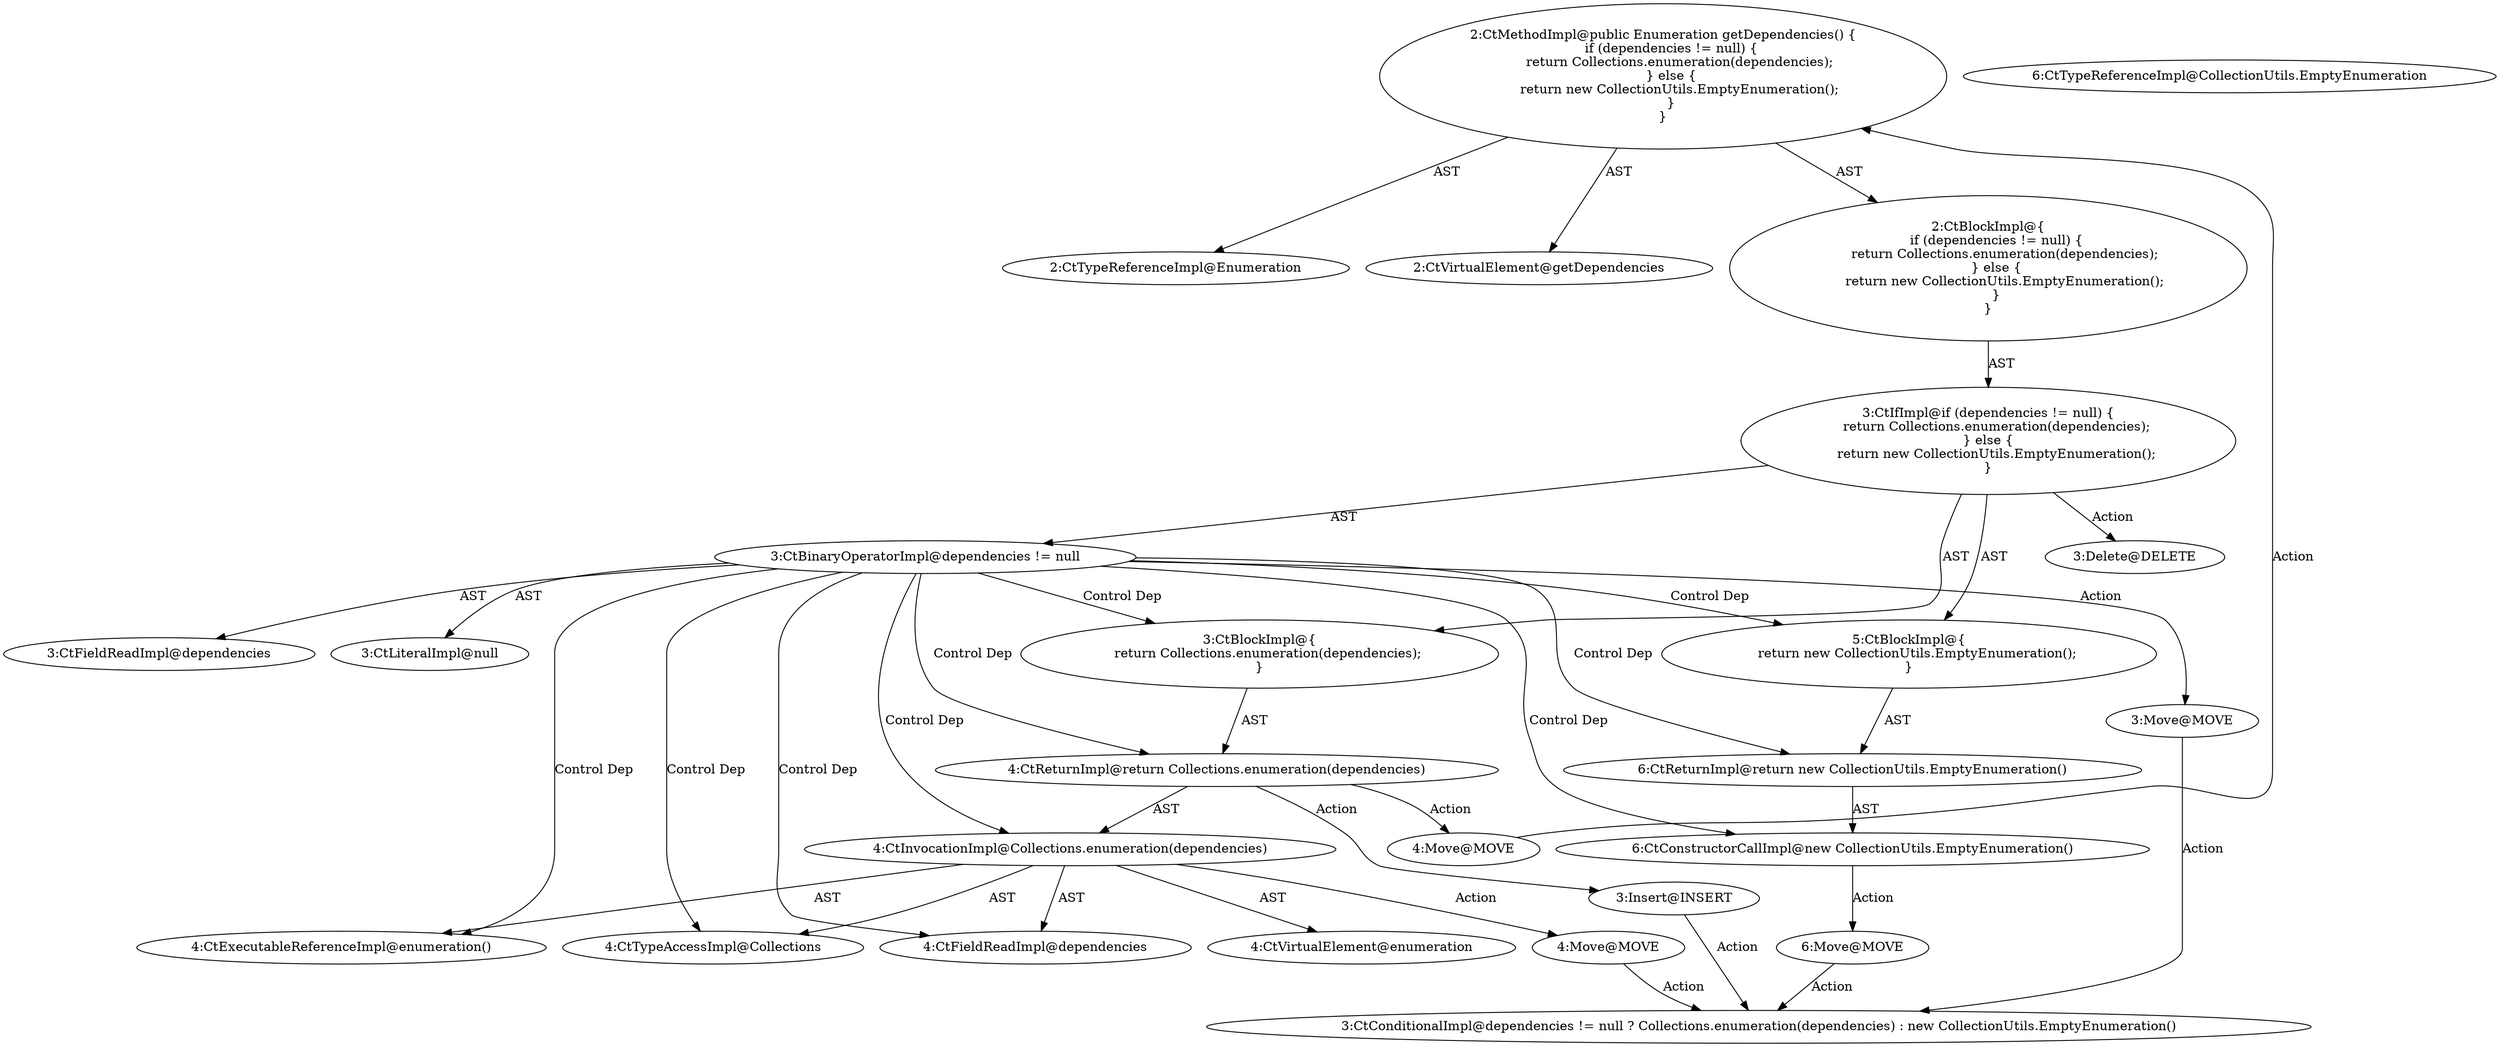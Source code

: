 digraph "getDependencies#?" {
0 [label="2:CtTypeReferenceImpl@Enumeration" shape=ellipse]
1 [label="2:CtVirtualElement@getDependencies" shape=ellipse]
2 [label="3:CtFieldReadImpl@dependencies" shape=ellipse]
3 [label="3:CtLiteralImpl@null" shape=ellipse]
4 [label="3:CtBinaryOperatorImpl@dependencies != null" shape=ellipse]
5 [label="4:CtExecutableReferenceImpl@enumeration()" shape=ellipse]
6 [label="4:CtVirtualElement@enumeration" shape=ellipse]
7 [label="4:CtTypeAccessImpl@Collections" shape=ellipse]
8 [label="4:CtFieldReadImpl@dependencies" shape=ellipse]
9 [label="4:CtInvocationImpl@Collections.enumeration(dependencies)" shape=ellipse]
10 [label="4:CtReturnImpl@return Collections.enumeration(dependencies)" shape=ellipse]
11 [label="3:CtBlockImpl@\{
    return Collections.enumeration(dependencies);
\}" shape=ellipse]
12 [label="6:CtTypeReferenceImpl@CollectionUtils.EmptyEnumeration" shape=ellipse]
13 [label="6:CtConstructorCallImpl@new CollectionUtils.EmptyEnumeration()" shape=ellipse]
14 [label="6:CtReturnImpl@return new CollectionUtils.EmptyEnumeration()" shape=ellipse]
15 [label="5:CtBlockImpl@\{
    return new CollectionUtils.EmptyEnumeration();
\}" shape=ellipse]
16 [label="3:CtIfImpl@if (dependencies != null) \{
    return Collections.enumeration(dependencies);
\} else \{
    return new CollectionUtils.EmptyEnumeration();
\}" shape=ellipse]
17 [label="2:CtBlockImpl@\{
    if (dependencies != null) \{
        return Collections.enumeration(dependencies);
    \} else \{
        return new CollectionUtils.EmptyEnumeration();
    \}
\}" shape=ellipse]
18 [label="2:CtMethodImpl@public Enumeration getDependencies() \{
    if (dependencies != null) \{
        return Collections.enumeration(dependencies);
    \} else \{
        return new CollectionUtils.EmptyEnumeration();
    \}
\}" shape=ellipse]
19 [label="3:Delete@DELETE" shape=ellipse]
20 [label="3:Insert@INSERT" shape=ellipse]
21 [label="3:CtConditionalImpl@dependencies != null ? Collections.enumeration(dependencies) : new CollectionUtils.EmptyEnumeration()" shape=ellipse]
22 [label="4:Move@MOVE" shape=ellipse]
23 [label="3:Move@MOVE" shape=ellipse]
24 [label="4:Move@MOVE" shape=ellipse]
25 [label="6:Move@MOVE" shape=ellipse]
4 -> 2 [label="AST"];
4 -> 3 [label="AST"];
4 -> 11 [label="Control Dep"];
4 -> 10 [label="Control Dep"];
4 -> 9 [label="Control Dep"];
4 -> 5 [label="Control Dep"];
4 -> 7 [label="Control Dep"];
4 -> 8 [label="Control Dep"];
4 -> 15 [label="Control Dep"];
4 -> 14 [label="Control Dep"];
4 -> 13 [label="Control Dep"];
4 -> 23 [label="Action"];
9 -> 6 [label="AST"];
9 -> 7 [label="AST"];
9 -> 5 [label="AST"];
9 -> 8 [label="AST"];
9 -> 24 [label="Action"];
10 -> 9 [label="AST"];
10 -> 20 [label="Action"];
10 -> 22 [label="Action"];
11 -> 10 [label="AST"];
13 -> 25 [label="Action"];
14 -> 13 [label="AST"];
15 -> 14 [label="AST"];
16 -> 4 [label="AST"];
16 -> 11 [label="AST"];
16 -> 15 [label="AST"];
16 -> 19 [label="Action"];
17 -> 16 [label="AST"];
18 -> 1 [label="AST"];
18 -> 0 [label="AST"];
18 -> 17 [label="AST"];
20 -> 21 [label="Action"];
22 -> 18 [label="Action"];
23 -> 21 [label="Action"];
24 -> 21 [label="Action"];
25 -> 21 [label="Action"];
}